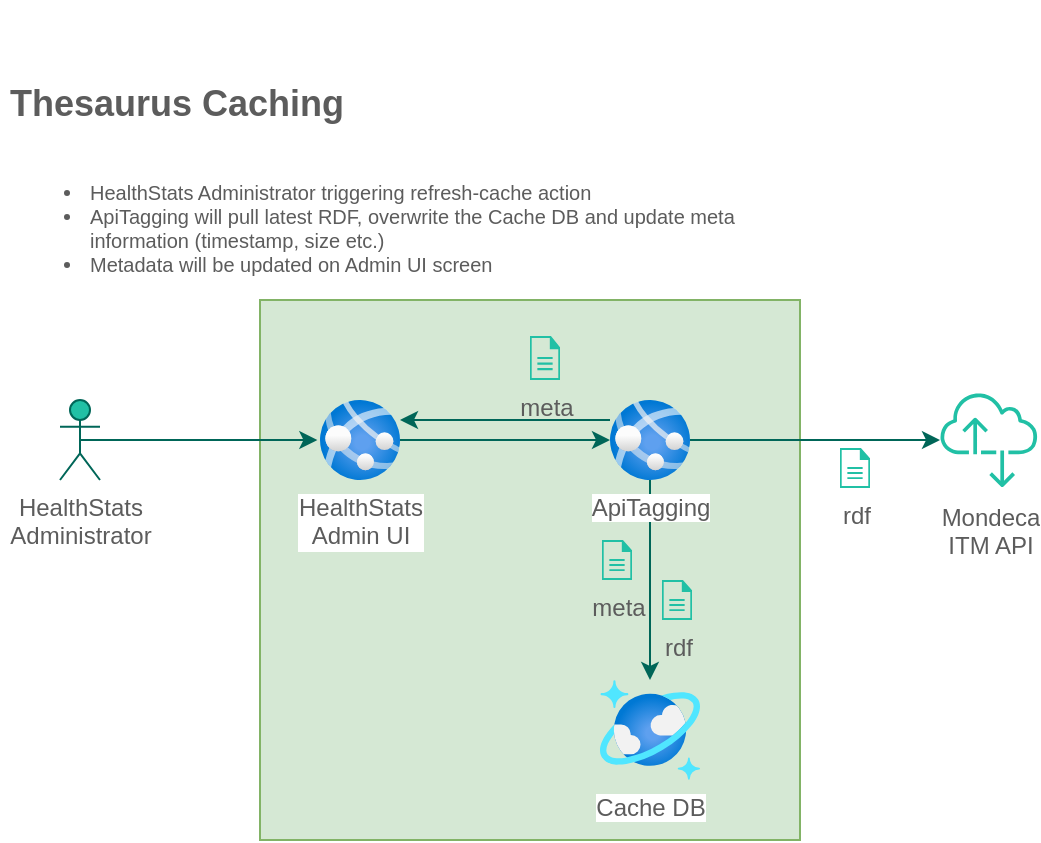 <mxfile version="13.7.7" type="github" pages="3">
  <diagram id="G9oTQ7vHhRD2ITS2tRDp" name="Solution Design">
    <mxGraphModel dx="711" dy="443" grid="1" gridSize="10" guides="1" tooltips="1" connect="1" arrows="1" fold="1" page="1" pageScale="1" pageWidth="850" pageHeight="1100" math="0" shadow="0">
      <root>
        <mxCell id="UlLq-ZedSZ8UGGf_ch-f-0" />
        <mxCell id="UlLq-ZedSZ8UGGf_ch-f-1" parent="UlLq-ZedSZ8UGGf_ch-f-0" />
        <mxCell id="z5AwhJ6zoIQ-yKAilqHj-0" value="" style="whiteSpace=wrap;html=1;aspect=fixed;rounded=0;sketch=0;strokeColor=#82b366;fillColor=#d5e8d4;fontSize=18;align=center;" vertex="1" parent="UlLq-ZedSZ8UGGf_ch-f-1">
          <mxGeometry x="230" y="240" width="270" height="270" as="geometry" />
        </mxCell>
        <object label="" id="GdADQ5_VZ0J79-_KYSUi-8">
          <mxCell style="edgeStyle=orthogonalEdgeStyle;orthogonalLoop=1;jettySize=auto;html=1;exitX=0.5;exitY=0.5;exitDx=0;exitDy=0;exitPerimeter=0;entryX=-0.033;entryY=0.5;entryDx=0;entryDy=0;entryPerimeter=0;fillColor=#21C0A5;strokeColor=#006658;fontColor=#5C5C5C;" edge="1" parent="UlLq-ZedSZ8UGGf_ch-f-1" source="GdADQ5_VZ0J79-_KYSUi-1" target="GdADQ5_VZ0J79-_KYSUi-6">
            <mxGeometry relative="1" as="geometry" />
          </mxCell>
        </object>
        <object label="HealthStats&lt;br&gt;Administrator" id="GdADQ5_VZ0J79-_KYSUi-1">
          <mxCell style="shape=umlActor;verticalLabelPosition=bottom;verticalAlign=top;html=1;outlineConnect=0;fillColor=#21C0A5;strokeColor=#006658;fontColor=#5C5C5C;" vertex="1" parent="UlLq-ZedSZ8UGGf_ch-f-1">
            <mxGeometry x="130" y="290" width="20" height="40" as="geometry" />
          </mxCell>
        </object>
        <object label="" id="GdADQ5_VZ0J79-_KYSUi-11">
          <mxCell style="edgeStyle=orthogonalEdgeStyle;orthogonalLoop=1;jettySize=auto;html=1;fillColor=#21C0A5;strokeColor=#006658;fontColor=#5C5C5C;" edge="1" parent="UlLq-ZedSZ8UGGf_ch-f-1" source="GdADQ5_VZ0J79-_KYSUi-6" target="GdADQ5_VZ0J79-_KYSUi-10">
            <mxGeometry relative="1" as="geometry" />
          </mxCell>
        </object>
        <mxCell id="GdADQ5_VZ0J79-_KYSUi-6" value="HealthStats&lt;br&gt;Admin UI" style="aspect=fixed;html=1;points=[];align=center;image;fontSize=12;image=img/lib/azure2/app_services/App_Services.svg;fillColor=#21C0A5;strokeColor=#006658;fontColor=#5C5C5C;" vertex="1" parent="UlLq-ZedSZ8UGGf_ch-f-1">
          <mxGeometry x="260" y="290" width="40" height="40" as="geometry" />
        </mxCell>
        <mxCell id="GdADQ5_VZ0J79-_KYSUi-9" value="Cache DB" style="aspect=fixed;html=1;points=[];align=center;image;fontSize=12;image=img/lib/azure2/databases/Azure_Cosmos_DB.svg;fillColor=#21C0A5;strokeColor=#006658;fontColor=#5C5C5C;" vertex="1" parent="UlLq-ZedSZ8UGGf_ch-f-1">
          <mxGeometry x="400" y="430" width="50" height="50" as="geometry" />
        </mxCell>
        <mxCell id="GdADQ5_VZ0J79-_KYSUi-14" value="" style="edgeStyle=orthogonalEdgeStyle;orthogonalLoop=1;jettySize=auto;html=1;fillColor=#21C0A5;strokeColor=#006658;fontColor=#5C5C5C;" edge="1" parent="UlLq-ZedSZ8UGGf_ch-f-1" source="GdADQ5_VZ0J79-_KYSUi-10" target="GdADQ5_VZ0J79-_KYSUi-9">
          <mxGeometry relative="1" as="geometry" />
        </mxCell>
        <mxCell id="GdADQ5_VZ0J79-_KYSUi-24" value="" style="edgeStyle=orthogonalEdgeStyle;curved=0;rounded=1;sketch=0;orthogonalLoop=1;jettySize=auto;html=1;strokeColor=#006658;fillColor=#21C0A5;fontColor=#5C5C5C;" edge="1" parent="UlLq-ZedSZ8UGGf_ch-f-1" source="GdADQ5_VZ0J79-_KYSUi-10" target="GdADQ5_VZ0J79-_KYSUi-20">
          <mxGeometry relative="1" as="geometry" />
        </mxCell>
        <mxCell id="GdADQ5_VZ0J79-_KYSUi-29" style="edgeStyle=orthogonalEdgeStyle;curved=0;rounded=1;sketch=0;orthogonalLoop=1;jettySize=auto;html=1;strokeColor=#006658;fillColor=#21C0A5;fontColor=#5C5C5C;" edge="1" parent="UlLq-ZedSZ8UGGf_ch-f-1" source="GdADQ5_VZ0J79-_KYSUi-10" target="GdADQ5_VZ0J79-_KYSUi-6">
          <mxGeometry relative="1" as="geometry">
            <mxPoint x="300" y="300" as="targetPoint" />
            <Array as="points">
              <mxPoint x="350" y="300" />
              <mxPoint x="350" y="300" />
            </Array>
          </mxGeometry>
        </mxCell>
        <mxCell id="GdADQ5_VZ0J79-_KYSUi-10" value="ApiTagging" style="aspect=fixed;html=1;points=[];align=center;image;fontSize=12;image=img/lib/azure2/app_services/App_Services.svg;fillColor=#21C0A5;strokeColor=#006658;fontColor=#5C5C5C;" vertex="1" parent="UlLq-ZedSZ8UGGf_ch-f-1">
          <mxGeometry x="405" y="290" width="40" height="40" as="geometry" />
        </mxCell>
        <mxCell id="GdADQ5_VZ0J79-_KYSUi-16" value="rdf" style="pointerEvents=1;shadow=0;dashed=0;html=1;strokeColor=none;fillColor=#21C0A5;labelPosition=center;verticalLabelPosition=bottom;verticalAlign=top;outlineConnect=0;align=center;shape=mxgraph.office.concepts.document;fontColor=#5C5C5C;" vertex="1" parent="UlLq-ZedSZ8UGGf_ch-f-1">
          <mxGeometry x="431" y="380" width="15" height="20" as="geometry" />
        </mxCell>
        <mxCell id="GdADQ5_VZ0J79-_KYSUi-20" value="Mondeca&lt;br&gt;ITM API" style="outlineConnect=0;fillColor=#21C0A5;strokeColor=#006658;dashed=0;verticalLabelPosition=bottom;verticalAlign=top;align=center;html=1;fontSize=12;fontStyle=0;aspect=fixed;pointerEvents=1;shape=mxgraph.aws4.internet_alt2;fontColor=#5C5C5C;" vertex="1" parent="UlLq-ZedSZ8UGGf_ch-f-1">
          <mxGeometry x="570" y="285.5" width="49" height="49" as="geometry" />
        </mxCell>
        <mxCell id="GdADQ5_VZ0J79-_KYSUi-22" value="rdf" style="pointerEvents=1;shadow=0;dashed=0;html=1;strokeColor=none;fillColor=#21C0A5;labelPosition=center;verticalLabelPosition=bottom;verticalAlign=top;outlineConnect=0;align=center;shape=mxgraph.office.concepts.document;fontColor=#5C5C5C;" vertex="1" parent="UlLq-ZedSZ8UGGf_ch-f-1">
          <mxGeometry x="520" y="314" width="15" height="20" as="geometry" />
        </mxCell>
        <mxCell id="GdADQ5_VZ0J79-_KYSUi-28" value="meta" style="pointerEvents=1;shadow=0;dashed=0;html=1;strokeColor=none;fillColor=#21C0A5;labelPosition=center;verticalLabelPosition=bottom;verticalAlign=top;outlineConnect=0;align=center;shape=mxgraph.office.concepts.document;fontColor=#5C5C5C;" vertex="1" parent="UlLq-ZedSZ8UGGf_ch-f-1">
          <mxGeometry x="401" y="360" width="15" height="20" as="geometry" />
        </mxCell>
        <mxCell id="GdADQ5_VZ0J79-_KYSUi-30" value="meta" style="pointerEvents=1;shadow=0;dashed=0;html=1;strokeColor=none;fillColor=#21C0A5;labelPosition=center;verticalLabelPosition=bottom;verticalAlign=top;outlineConnect=0;align=center;shape=mxgraph.office.concepts.document;fontColor=#5C5C5C;" vertex="1" parent="UlLq-ZedSZ8UGGf_ch-f-1">
          <mxGeometry x="365" y="258" width="15" height="22" as="geometry" />
        </mxCell>
        <mxCell id="GdADQ5_VZ0J79-_KYSUi-34" value="&lt;h1&gt;&lt;font style=&quot;font-size: 18px&quot;&gt;Thesaurus Caching&lt;/font&gt;&lt;/h1&gt;&lt;p&gt;&lt;/p&gt;&lt;ul style=&quot;font-size: 10px&quot;&gt;&lt;li&gt;&lt;font style=&quot;font-size: 10px&quot;&gt;HealthStats Administrator triggering refresh-cache action&lt;/font&gt;&lt;/li&gt;&lt;li&gt;&lt;font style=&quot;font-size: 10px&quot;&gt;ApiTagging will pull latest RDF, overwrite the Cache DB and update meta information (timestamp, size etc.)&lt;/font&gt;&lt;/li&gt;&lt;li&gt;&lt;span&gt;Metadata will be updated on Admin UI screen&lt;/span&gt;&lt;/li&gt;&lt;/ul&gt;&lt;p&gt;&lt;/p&gt;" style="text;html=1;strokeColor=none;fillColor=none;spacing=5;spacingTop=-20;whiteSpace=wrap;overflow=hidden;rounded=0;sketch=0;fontSize=18;fontColor=#5C5C5C;align=left;verticalAlign=top;" vertex="1" parent="UlLq-ZedSZ8UGGf_ch-f-1">
          <mxGeometry x="100" y="100" width="399" height="140" as="geometry" />
        </mxCell>
      </root>
    </mxGraphModel>
  </diagram>
  <diagram id="T37PuJqof_AhERCi0RsR" name="Components">
    <mxGraphModel dx="711" dy="443" grid="1" gridSize="10" guides="1" tooltips="1" connect="1" arrows="1" fold="1" page="1" pageScale="1" pageWidth="850" pageHeight="1100" math="0" shadow="0">
      <root>
        <mxCell id="Zcdf3QMCNOs8m3dDSxB5-0" />
        <mxCell id="Zcdf3QMCNOs8m3dDSxB5-1" parent="Zcdf3QMCNOs8m3dDSxB5-0" />
        <mxCell id="WH_ZIjTWQ1WhfQFmgu8D-6" value="" style="edgeStyle=orthogonalEdgeStyle;curved=0;rounded=1;sketch=0;orthogonalLoop=1;jettySize=auto;html=1;strokeColor=#788AA3;fillColor=#B2C9AB;fontSize=12;fontColor=#46495D;" edge="1" parent="Zcdf3QMCNOs8m3dDSxB5-1" source="WH_ZIjTWQ1WhfQFmgu8D-3" target="WH_ZIjTWQ1WhfQFmgu8D-18">
          <mxGeometry relative="1" as="geometry">
            <mxPoint x="420" y="280" as="targetPoint" />
          </mxGeometry>
        </mxCell>
        <mxCell id="WH_ZIjTWQ1WhfQFmgu8D-3" value="Tagging API" style="rounded=0;whiteSpace=wrap;html=1;sketch=0;strokeColor=#788AA3;fontSize=12;align=left;fontColor=#46495D;verticalAlign=top;fillColor=none;fontStyle=1" vertex="1" parent="Zcdf3QMCNOs8m3dDSxB5-1">
          <mxGeometry x="360" y="100" width="120" height="130" as="geometry" />
        </mxCell>
        <mxCell id="WH_ZIjTWQ1WhfQFmgu8D-5" value="" style="edgeStyle=orthogonalEdgeStyle;curved=0;rounded=1;sketch=0;orthogonalLoop=1;jettySize=auto;html=1;strokeColor=#788AA3;fillColor=#B2C9AB;fontSize=12;fontColor=#46495D;" edge="1" parent="Zcdf3QMCNOs8m3dDSxB5-1" source="WH_ZIjTWQ1WhfQFmgu8D-7" target="WH_ZIjTWQ1WhfQFmgu8D-10">
          <mxGeometry relative="1" as="geometry" />
        </mxCell>
        <mxCell id="WH_ZIjTWQ1WhfQFmgu8D-4" value="Admin UI" style="rounded=0;whiteSpace=wrap;html=1;sketch=0;strokeColor=#788AA3;fontSize=12;align=left;fontColor=#46495D;verticalAlign=top;fillColor=none;fontStyle=1" vertex="1" parent="Zcdf3QMCNOs8m3dDSxB5-1">
          <mxGeometry x="160" y="100" width="120" height="130" as="geometry" />
        </mxCell>
        <mxCell id="WH_ZIjTWQ1WhfQFmgu8D-7" value="Cache Setup" style="rounded=0;whiteSpace=wrap;html=1;sketch=0;strokeColor=#b85450;fillColor=#f8cecc;align=center;" vertex="1" parent="Zcdf3QMCNOs8m3dDSxB5-1">
          <mxGeometry x="170" y="180" width="100" height="35" as="geometry" />
        </mxCell>
        <mxCell id="WH_ZIjTWQ1WhfQFmgu8D-12" style="edgeStyle=orthogonalEdgeStyle;curved=0;rounded=1;sketch=0;orthogonalLoop=1;jettySize=auto;html=1;exitX=1;exitY=0.5;exitDx=0;exitDy=0;strokeColor=#788AA3;fillColor=#B2C9AB;fontColor=#46495D;" edge="1" parent="Zcdf3QMCNOs8m3dDSxB5-1" source="WH_ZIjTWQ1WhfQFmgu8D-8" target="WH_ZIjTWQ1WhfQFmgu8D-11">
          <mxGeometry relative="1" as="geometry" />
        </mxCell>
        <mxCell id="WH_ZIjTWQ1WhfQFmgu8D-8" value="Topic Lookup" style="rounded=0;whiteSpace=wrap;html=1;sketch=0;strokeColor=#6c8ebf;fillColor=#dae8fc;align=center;" vertex="1" parent="Zcdf3QMCNOs8m3dDSxB5-1">
          <mxGeometry x="170" y="130" width="100" height="35" as="geometry" />
        </mxCell>
        <mxCell id="WH_ZIjTWQ1WhfQFmgu8D-10" value="Refresh Cache" style="rounded=0;whiteSpace=wrap;html=1;sketch=0;strokeColor=#b85450;fillColor=#f8cecc;align=center;" vertex="1" parent="Zcdf3QMCNOs8m3dDSxB5-1">
          <mxGeometry x="370" y="180" width="100" height="35" as="geometry" />
        </mxCell>
        <mxCell id="WH_ZIjTWQ1WhfQFmgu8D-11" value="Topic Service" style="rounded=0;whiteSpace=wrap;html=1;sketch=0;strokeColor=#6c8ebf;fillColor=#dae8fc;align=center;" vertex="1" parent="Zcdf3QMCNOs8m3dDSxB5-1">
          <mxGeometry x="370" y="130" width="100" height="35" as="geometry" />
        </mxCell>
        <mxCell id="WH_ZIjTWQ1WhfQFmgu8D-13" value="" style="rounded=0;whiteSpace=wrap;html=1;sketch=0;strokeColor=#6c8ebf;fillColor=#dae8fc;align=center;" vertex="1" parent="Zcdf3QMCNOs8m3dDSxB5-1">
          <mxGeometry x="560" y="240" width="20" height="20" as="geometry" />
        </mxCell>
        <mxCell id="WH_ZIjTWQ1WhfQFmgu8D-14" value="" style="rounded=0;whiteSpace=wrap;html=1;sketch=0;strokeColor=#b85450;fillColor=#f8cecc;align=center;" vertex="1" parent="Zcdf3QMCNOs8m3dDSxB5-1">
          <mxGeometry x="560" y="264" width="20" height="20" as="geometry" />
        </mxCell>
        <mxCell id="WH_ZIjTWQ1WhfQFmgu8D-16" value="New" style="text;html=1;strokeColor=none;fillColor=none;align=left;verticalAlign=middle;whiteSpace=wrap;rounded=0;sketch=0;fontColor=#46495D;" vertex="1" parent="Zcdf3QMCNOs8m3dDSxB5-1">
          <mxGeometry x="583" y="240" width="90" height="20" as="geometry" />
        </mxCell>
        <mxCell id="WH_ZIjTWQ1WhfQFmgu8D-17" value="Changed" style="text;html=1;strokeColor=none;fillColor=none;align=left;verticalAlign=middle;whiteSpace=wrap;rounded=0;sketch=0;fontColor=#46495D;" vertex="1" parent="Zcdf3QMCNOs8m3dDSxB5-1">
          <mxGeometry x="583" y="264" width="90" height="20" as="geometry" />
        </mxCell>
        <mxCell id="WH_ZIjTWQ1WhfQFmgu8D-18" value="Cache DB" style="shape=cylinder3;whiteSpace=wrap;html=1;boundedLbl=1;backgroundOutline=1;size=7.333;rounded=0;sketch=0;strokeColor=#b85450;fillColor=#f8cecc;align=center;fontSize=11;" vertex="1" parent="Zcdf3QMCNOs8m3dDSxB5-1">
          <mxGeometry x="390" y="270" width="60" height="40" as="geometry" />
        </mxCell>
        <mxCell id="WH_ZIjTWQ1WhfQFmgu8D-20" value="Text" style="text;html=1;strokeColor=none;fillColor=none;align=center;verticalAlign=middle;whiteSpace=wrap;rounded=0;sketch=0;fontSize=11;fontColor=#46495D;" vertex="1" parent="Zcdf3QMCNOs8m3dDSxB5-1">
          <mxGeometry x="340" y="230" width="40" height="20" as="geometry" />
        </mxCell>
        <mxCell id="WH_ZIjTWQ1WhfQFmgu8D-21" value="&lt;h1 style=&quot;font-size: 18px&quot;&gt;Components Diagram&lt;/h1&gt;" style="text;html=1;strokeColor=none;fillColor=none;spacing=5;spacingTop=-20;whiteSpace=wrap;overflow=hidden;rounded=0;sketch=0;fontSize=11;fontColor=#46495D;align=left;" vertex="1" parent="Zcdf3QMCNOs8m3dDSxB5-1">
          <mxGeometry x="140" y="20" width="210" height="40" as="geometry" />
        </mxCell>
      </root>
    </mxGraphModel>
  </diagram>
  <diagram id="kgpKYQtTHZ0yAKxKKP6v" name="Sequence">
    <mxGraphModel dx="711" dy="443" grid="1" gridSize="10" guides="1" tooltips="1" connect="1" arrows="1" fold="1" page="1" pageScale="1" pageWidth="850" pageHeight="1100" math="0" shadow="0">
      <root>
        <mxCell id="0" />
        <mxCell id="1" parent="0" />
        <mxCell id="3nuBFxr9cyL0pnOWT2aG-1" value=":Object" style="shape=umlLifeline;perimeter=lifelinePerimeter;container=1;collapsible=0;recursiveResize=0;rounded=0;shadow=0;strokeWidth=1;" parent="1" vertex="1" treatAsSingle="0">
          <mxGeometry x="120" y="80" width="100" height="300" as="geometry" />
        </mxCell>
        <mxCell id="3nuBFxr9cyL0pnOWT2aG-2" value="" style="points=[];perimeter=orthogonalPerimeter;rounded=0;shadow=0;strokeWidth=1;" parent="3nuBFxr9cyL0pnOWT2aG-1" vertex="1">
          <mxGeometry x="45" y="70" width="10" height="190" as="geometry" />
        </mxCell>
        <mxCell id="3nuBFxr9cyL0pnOWT2aG-3" value="dispatch" style="verticalAlign=bottom;startArrow=oval;endArrow=block;startSize=8;shadow=0;strokeWidth=1;" parent="3nuBFxr9cyL0pnOWT2aG-1" target="3nuBFxr9cyL0pnOWT2aG-2" edge="1">
          <mxGeometry relative="1" as="geometry">
            <mxPoint x="-15" y="70" as="sourcePoint" />
          </mxGeometry>
        </mxCell>
        <mxCell id="3nuBFxr9cyL0pnOWT2aG-4" value="" style="points=[];perimeter=orthogonalPerimeter;rounded=0;shadow=0;strokeWidth=1;" parent="3nuBFxr9cyL0pnOWT2aG-1" vertex="1">
          <mxGeometry x="50" y="120" width="10" height="80" as="geometry" />
        </mxCell>
        <mxCell id="3nuBFxr9cyL0pnOWT2aG-5" value=":Object" style="shape=umlLifeline;perimeter=lifelinePerimeter;container=1;collapsible=0;recursiveResize=0;rounded=0;shadow=0;strokeWidth=1;" parent="1" vertex="1" treatAsSingle="0">
          <mxGeometry x="300" y="80" width="100" height="300" as="geometry" />
        </mxCell>
        <mxCell id="3nuBFxr9cyL0pnOWT2aG-6" value="" style="points=[];perimeter=orthogonalPerimeter;rounded=0;shadow=0;strokeWidth=1;" parent="3nuBFxr9cyL0pnOWT2aG-5" vertex="1">
          <mxGeometry x="45" y="80" width="10" height="160" as="geometry" />
        </mxCell>
        <mxCell id="3nuBFxr9cyL0pnOWT2aG-7" value="return" style="verticalAlign=bottom;endArrow=open;dashed=1;endSize=8;exitX=0;exitY=0.95;shadow=0;strokeWidth=1;" parent="1" source="3nuBFxr9cyL0pnOWT2aG-6" target="3nuBFxr9cyL0pnOWT2aG-2" edge="1">
          <mxGeometry relative="1" as="geometry">
            <mxPoint x="275" y="236" as="targetPoint" />
          </mxGeometry>
        </mxCell>
        <mxCell id="3nuBFxr9cyL0pnOWT2aG-8" value="dispatch" style="verticalAlign=bottom;endArrow=block;entryX=0;entryY=0;shadow=0;strokeWidth=1;" parent="1" source="3nuBFxr9cyL0pnOWT2aG-2" target="3nuBFxr9cyL0pnOWT2aG-6" edge="1">
          <mxGeometry relative="1" as="geometry">
            <mxPoint x="275" y="160" as="sourcePoint" />
          </mxGeometry>
        </mxCell>
        <mxCell id="3nuBFxr9cyL0pnOWT2aG-9" value="callback" style="verticalAlign=bottom;endArrow=block;entryX=1;entryY=0;shadow=0;strokeWidth=1;" parent="1" source="3nuBFxr9cyL0pnOWT2aG-6" target="3nuBFxr9cyL0pnOWT2aG-4" edge="1">
          <mxGeometry relative="1" as="geometry">
            <mxPoint x="240" y="200" as="sourcePoint" />
          </mxGeometry>
        </mxCell>
        <mxCell id="3nuBFxr9cyL0pnOWT2aG-10" value="return" style="verticalAlign=bottom;endArrow=open;dashed=1;endSize=8;exitX=1;exitY=0.95;shadow=0;strokeWidth=1;" parent="1" source="3nuBFxr9cyL0pnOWT2aG-4" target="3nuBFxr9cyL0pnOWT2aG-6" edge="1">
          <mxGeometry relative="1" as="geometry">
            <mxPoint x="240" y="257" as="targetPoint" />
          </mxGeometry>
        </mxCell>
      </root>
    </mxGraphModel>
  </diagram>
</mxfile>
